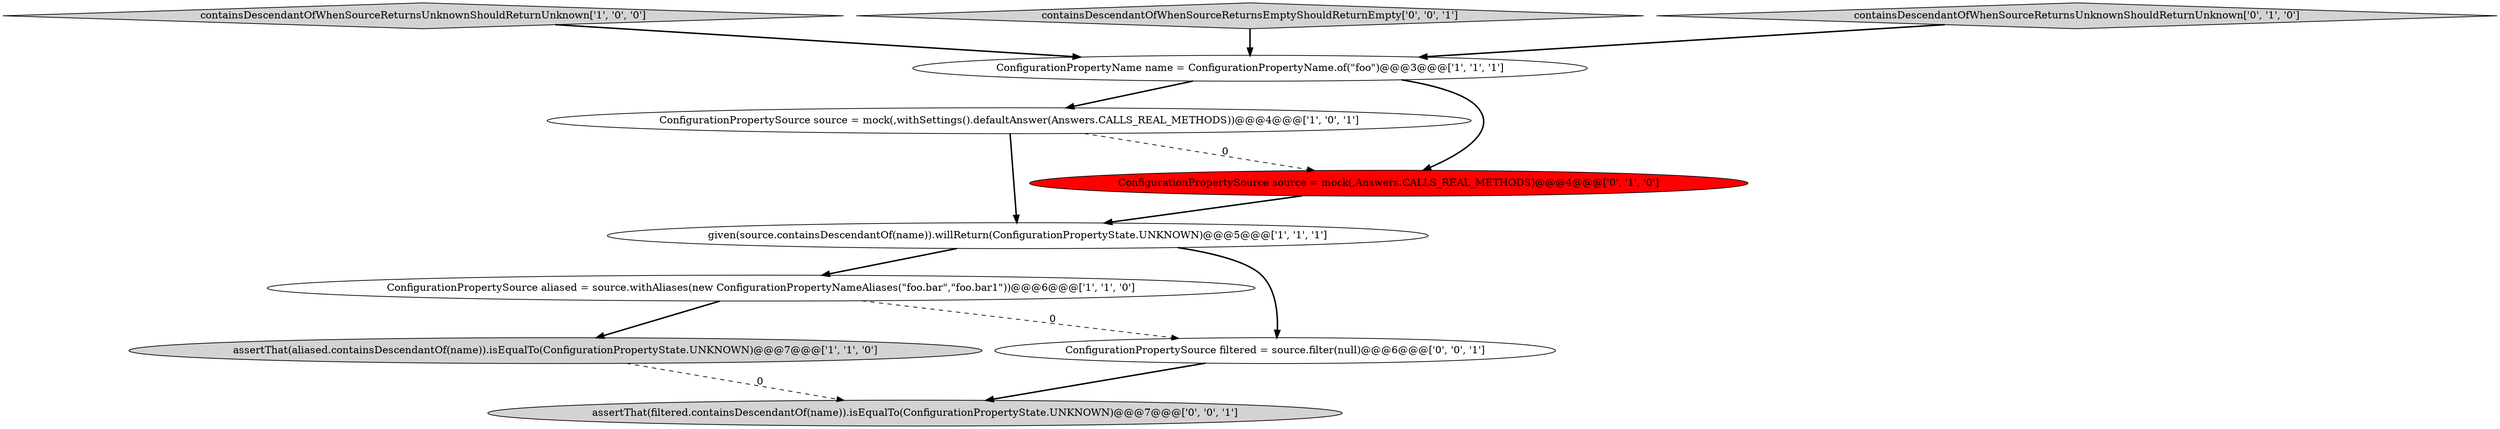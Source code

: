 digraph {
1 [style = filled, label = "containsDescendantOfWhenSourceReturnsUnknownShouldReturnUnknown['1', '0', '0']", fillcolor = lightgray, shape = diamond image = "AAA0AAABBB1BBB"];
8 [style = filled, label = "containsDescendantOfWhenSourceReturnsEmptyShouldReturnEmpty['0', '0', '1']", fillcolor = lightgray, shape = diamond image = "AAA0AAABBB3BBB"];
2 [style = filled, label = "ConfigurationPropertyName name = ConfigurationPropertyName.of(\"foo\")@@@3@@@['1', '1', '1']", fillcolor = white, shape = ellipse image = "AAA0AAABBB1BBB"];
0 [style = filled, label = "ConfigurationPropertySource aliased = source.withAliases(new ConfigurationPropertyNameAliases(\"foo.bar\",\"foo.bar1\"))@@@6@@@['1', '1', '0']", fillcolor = white, shape = ellipse image = "AAA0AAABBB1BBB"];
9 [style = filled, label = "ConfigurationPropertySource filtered = source.filter(null)@@@6@@@['0', '0', '1']", fillcolor = white, shape = ellipse image = "AAA0AAABBB3BBB"];
10 [style = filled, label = "assertThat(filtered.containsDescendantOf(name)).isEqualTo(ConfigurationPropertyState.UNKNOWN)@@@7@@@['0', '0', '1']", fillcolor = lightgray, shape = ellipse image = "AAA0AAABBB3BBB"];
3 [style = filled, label = "ConfigurationPropertySource source = mock(,withSettings().defaultAnswer(Answers.CALLS_REAL_METHODS))@@@4@@@['1', '0', '1']", fillcolor = white, shape = ellipse image = "AAA0AAABBB1BBB"];
5 [style = filled, label = "assertThat(aliased.containsDescendantOf(name)).isEqualTo(ConfigurationPropertyState.UNKNOWN)@@@7@@@['1', '1', '0']", fillcolor = lightgray, shape = ellipse image = "AAA0AAABBB1BBB"];
4 [style = filled, label = "given(source.containsDescendantOf(name)).willReturn(ConfigurationPropertyState.UNKNOWN)@@@5@@@['1', '1', '1']", fillcolor = white, shape = ellipse image = "AAA0AAABBB1BBB"];
6 [style = filled, label = "ConfigurationPropertySource source = mock(,Answers.CALLS_REAL_METHODS)@@@4@@@['0', '1', '0']", fillcolor = red, shape = ellipse image = "AAA1AAABBB2BBB"];
7 [style = filled, label = "containsDescendantOfWhenSourceReturnsUnknownShouldReturnUnknown['0', '1', '0']", fillcolor = lightgray, shape = diamond image = "AAA0AAABBB2BBB"];
4->9 [style = bold, label=""];
6->4 [style = bold, label=""];
1->2 [style = bold, label=""];
3->6 [style = dashed, label="0"];
0->9 [style = dashed, label="0"];
9->10 [style = bold, label=""];
8->2 [style = bold, label=""];
5->10 [style = dashed, label="0"];
3->4 [style = bold, label=""];
2->6 [style = bold, label=""];
7->2 [style = bold, label=""];
2->3 [style = bold, label=""];
4->0 [style = bold, label=""];
0->5 [style = bold, label=""];
}
